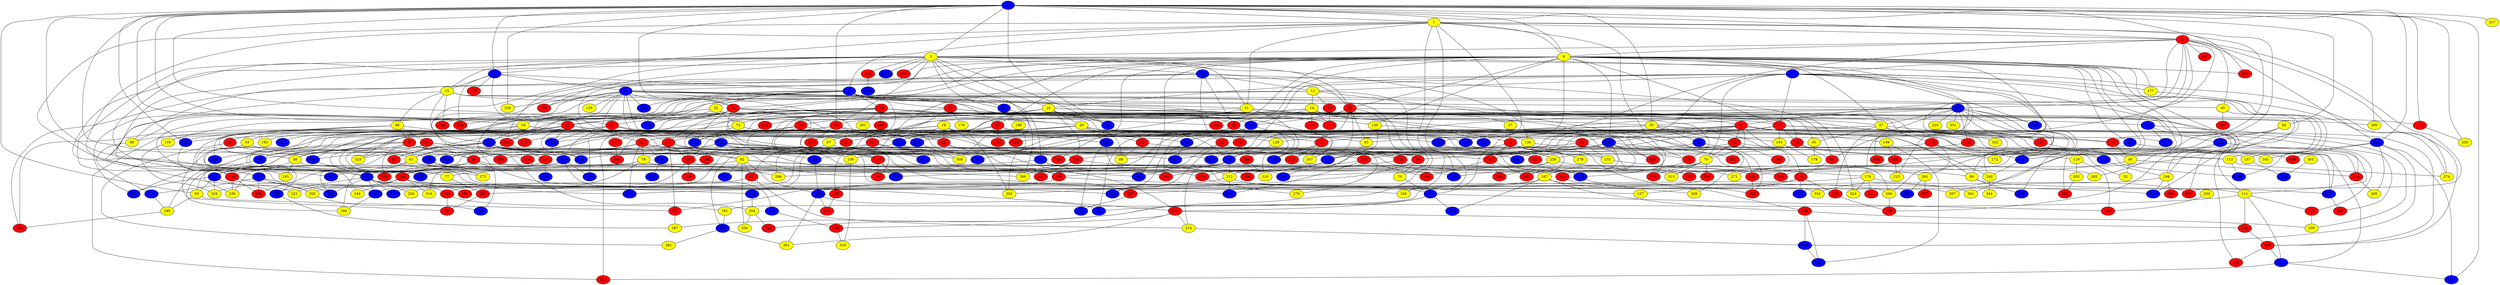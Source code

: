graph {
0 [style = filled fillcolor = blue];
1 [style = filled fillcolor = yellow];
2 [style = filled fillcolor = red];
3 [style = filled fillcolor = yellow];
4 [style = filled fillcolor = blue];
5 [style = filled fillcolor = blue];
6 [style = filled fillcolor = blue];
7 [style = filled fillcolor = blue];
8 [style = filled fillcolor = yellow];
9 [style = filled fillcolor = red];
10 [style = filled fillcolor = red];
11 [style = filled fillcolor = blue];
12 [style = filled fillcolor = yellow];
13 [style = filled fillcolor = red];
14 [style = filled fillcolor = yellow];
15 [style = filled fillcolor = yellow];
16 [style = filled fillcolor = yellow];
17 [style = filled fillcolor = red];
18 [style = filled fillcolor = yellow];
19 [style = filled fillcolor = yellow];
20 [style = filled fillcolor = yellow];
21 [style = filled fillcolor = red];
22 [style = filled fillcolor = blue];
23 [style = filled fillcolor = red];
24 [style = filled fillcolor = red];
25 [style = filled fillcolor = red];
26 [style = filled fillcolor = blue];
27 [style = filled fillcolor = red];
28 [style = filled fillcolor = red];
29 [style = filled fillcolor = blue];
30 [style = filled fillcolor = red];
31 [style = filled fillcolor = red];
32 [style = filled fillcolor = yellow];
33 [style = filled fillcolor = yellow];
34 [style = filled fillcolor = blue];
35 [style = filled fillcolor = blue];
36 [style = filled fillcolor = red];
37 [style = filled fillcolor = yellow];
38 [style = filled fillcolor = blue];
39 [style = filled fillcolor = red];
40 [style = filled fillcolor = red];
41 [style = filled fillcolor = red];
42 [style = filled fillcolor = red];
43 [style = filled fillcolor = red];
44 [style = filled fillcolor = blue];
45 [style = filled fillcolor = yellow];
46 [style = filled fillcolor = yellow];
47 [style = filled fillcolor = red];
48 [style = filled fillcolor = yellow];
49 [style = filled fillcolor = blue];
50 [style = filled fillcolor = red];
51 [style = filled fillcolor = yellow];
52 [style = filled fillcolor = yellow];
53 [style = filled fillcolor = yellow];
54 [style = filled fillcolor = blue];
55 [style = filled fillcolor = blue];
56 [style = filled fillcolor = red];
57 [style = filled fillcolor = yellow];
58 [style = filled fillcolor = blue];
59 [style = filled fillcolor = red];
60 [style = filled fillcolor = blue];
61 [style = filled fillcolor = yellow];
62 [style = filled fillcolor = red];
63 [style = filled fillcolor = red];
64 [style = filled fillcolor = blue];
65 [style = filled fillcolor = yellow];
66 [style = filled fillcolor = yellow];
67 [style = filled fillcolor = yellow];
68 [style = filled fillcolor = red];
69 [style = filled fillcolor = red];
70 [style = filled fillcolor = yellow];
71 [style = filled fillcolor = blue];
72 [style = filled fillcolor = red];
73 [style = filled fillcolor = red];
74 [style = filled fillcolor = yellow];
75 [style = filled fillcolor = red];
76 [style = filled fillcolor = yellow];
77 [style = filled fillcolor = yellow];
78 [style = filled fillcolor = yellow];
79 [style = filled fillcolor = red];
80 [style = filled fillcolor = red];
81 [style = filled fillcolor = red];
82 [style = filled fillcolor = yellow];
83 [style = filled fillcolor = yellow];
84 [style = filled fillcolor = yellow];
85 [style = filled fillcolor = red];
86 [style = filled fillcolor = red];
87 [style = filled fillcolor = red];
88 [style = filled fillcolor = yellow];
89 [style = filled fillcolor = yellow];
90 [style = filled fillcolor = red];
91 [style = filled fillcolor = blue];
92 [style = filled fillcolor = blue];
93 [style = filled fillcolor = yellow];
94 [style = filled fillcolor = blue];
95 [style = filled fillcolor = red];
96 [style = filled fillcolor = yellow];
97 [style = filled fillcolor = blue];
98 [style = filled fillcolor = blue];
99 [style = filled fillcolor = blue];
100 [style = filled fillcolor = red];
101 [style = filled fillcolor = blue];
102 [style = filled fillcolor = blue];
103 [style = filled fillcolor = blue];
104 [style = filled fillcolor = blue];
105 [style = filled fillcolor = red];
106 [style = filled fillcolor = blue];
107 [style = filled fillcolor = red];
108 [style = filled fillcolor = red];
109 [style = filled fillcolor = blue];
110 [style = filled fillcolor = blue];
111 [style = filled fillcolor = yellow];
112 [style = filled fillcolor = blue];
113 [style = filled fillcolor = yellow];
114 [style = filled fillcolor = red];
115 [style = filled fillcolor = red];
116 [style = filled fillcolor = red];
117 [style = filled fillcolor = red];
118 [style = filled fillcolor = red];
119 [style = filled fillcolor = yellow];
120 [style = filled fillcolor = yellow];
121 [style = filled fillcolor = red];
122 [style = filled fillcolor = red];
123 [style = filled fillcolor = blue];
124 [style = filled fillcolor = blue];
125 [style = filled fillcolor = blue];
126 [style = filled fillcolor = yellow];
127 [style = filled fillcolor = yellow];
128 [style = filled fillcolor = yellow];
129 [style = filled fillcolor = yellow];
130 [style = filled fillcolor = blue];
131 [style = filled fillcolor = blue];
132 [style = filled fillcolor = red];
133 [style = filled fillcolor = blue];
134 [style = filled fillcolor = red];
135 [style = filled fillcolor = yellow];
136 [style = filled fillcolor = yellow];
137 [style = filled fillcolor = blue];
138 [style = filled fillcolor = red];
139 [style = filled fillcolor = blue];
140 [style = filled fillcolor = blue];
141 [style = filled fillcolor = blue];
142 [style = filled fillcolor = red];
143 [style = filled fillcolor = red];
144 [style = filled fillcolor = red];
145 [style = filled fillcolor = red];
146 [style = filled fillcolor = blue];
147 [style = filled fillcolor = blue];
148 [style = filled fillcolor = red];
149 [style = filled fillcolor = yellow];
150 [style = filled fillcolor = red];
151 [style = filled fillcolor = blue];
152 [style = filled fillcolor = blue];
153 [style = filled fillcolor = red];
154 [style = filled fillcolor = yellow];
155 [style = filled fillcolor = yellow];
156 [style = filled fillcolor = blue];
157 [style = filled fillcolor = yellow];
158 [style = filled fillcolor = blue];
159 [style = filled fillcolor = blue];
160 [style = filled fillcolor = yellow];
161 [style = filled fillcolor = blue];
162 [style = filled fillcolor = blue];
163 [style = filled fillcolor = red];
164 [style = filled fillcolor = blue];
165 [style = filled fillcolor = blue];
166 [style = filled fillcolor = red];
167 [style = filled fillcolor = yellow];
168 [style = filled fillcolor = red];
169 [style = filled fillcolor = red];
170 [style = filled fillcolor = yellow];
171 [style = filled fillcolor = red];
172 [style = filled fillcolor = yellow];
173 [style = filled fillcolor = blue];
174 [style = filled fillcolor = blue];
175 [style = filled fillcolor = red];
176 [style = filled fillcolor = yellow];
177 [style = filled fillcolor = yellow];
178 [style = filled fillcolor = yellow];
179 [style = filled fillcolor = blue];
180 [style = filled fillcolor = blue];
181 [style = filled fillcolor = yellow];
182 [style = filled fillcolor = red];
183 [style = filled fillcolor = red];
184 [style = filled fillcolor = yellow];
185 [style = filled fillcolor = red];
186 [style = filled fillcolor = red];
187 [style = filled fillcolor = yellow];
188 [style = filled fillcolor = blue];
189 [style = filled fillcolor = red];
190 [style = filled fillcolor = red];
191 [style = filled fillcolor = blue];
192 [style = filled fillcolor = red];
193 [style = filled fillcolor = yellow];
194 [style = filled fillcolor = yellow];
195 [style = filled fillcolor = red];
196 [style = filled fillcolor = red];
197 [style = filled fillcolor = red];
198 [style = filled fillcolor = yellow];
199 [style = filled fillcolor = red];
200 [style = filled fillcolor = yellow];
201 [style = filled fillcolor = yellow];
202 [style = filled fillcolor = yellow];
203 [style = filled fillcolor = yellow];
204 [style = filled fillcolor = blue];
205 [style = filled fillcolor = red];
206 [style = filled fillcolor = red];
207 [style = filled fillcolor = yellow];
208 [style = filled fillcolor = red];
209 [style = filled fillcolor = red];
210 [style = filled fillcolor = blue];
211 [style = filled fillcolor = blue];
212 [style = filled fillcolor = yellow];
213 [style = filled fillcolor = red];
214 [style = filled fillcolor = yellow];
215 [style = filled fillcolor = yellow];
216 [style = filled fillcolor = red];
217 [style = filled fillcolor = red];
218 [style = filled fillcolor = blue];
219 [style = filled fillcolor = blue];
220 [style = filled fillcolor = yellow];
221 [style = filled fillcolor = yellow];
222 [style = filled fillcolor = blue];
223 [style = filled fillcolor = blue];
224 [style = filled fillcolor = red];
225 [style = filled fillcolor = yellow];
226 [style = filled fillcolor = red];
227 [style = filled fillcolor = blue];
228 [style = filled fillcolor = red];
229 [style = filled fillcolor = red];
230 [style = filled fillcolor = yellow];
231 [style = filled fillcolor = red];
232 [style = filled fillcolor = blue];
233 [style = filled fillcolor = yellow];
234 [style = filled fillcolor = blue];
235 [style = filled fillcolor = yellow];
236 [style = filled fillcolor = red];
237 [style = filled fillcolor = red];
238 [style = filled fillcolor = blue];
239 [style = filled fillcolor = yellow];
240 [style = filled fillcolor = yellow];
241 [style = filled fillcolor = blue];
242 [style = filled fillcolor = red];
243 [style = filled fillcolor = red];
244 [style = filled fillcolor = blue];
245 [style = filled fillcolor = yellow];
246 [style = filled fillcolor = red];
247 [style = filled fillcolor = blue];
248 [style = filled fillcolor = blue];
249 [style = filled fillcolor = yellow];
250 [style = filled fillcolor = red];
251 [style = filled fillcolor = blue];
252 [style = filled fillcolor = red];
253 [style = filled fillcolor = blue];
254 [style = filled fillcolor = red];
255 [style = filled fillcolor = blue];
256 [style = filled fillcolor = yellow];
257 [style = filled fillcolor = red];
258 [style = filled fillcolor = red];
259 [style = filled fillcolor = red];
260 [style = filled fillcolor = yellow];
261 [style = filled fillcolor = blue];
262 [style = filled fillcolor = red];
263 [style = filled fillcolor = red];
264 [style = filled fillcolor = yellow];
265 [style = filled fillcolor = red];
266 [style = filled fillcolor = yellow];
267 [style = filled fillcolor = red];
268 [style = filled fillcolor = blue];
269 [style = filled fillcolor = blue];
270 [style = filled fillcolor = yellow];
271 [style = filled fillcolor = yellow];
272 [style = filled fillcolor = blue];
273 [style = filled fillcolor = yellow];
274 [style = filled fillcolor = yellow];
275 [style = filled fillcolor = blue];
276 [style = filled fillcolor = red];
277 [style = filled fillcolor = red];
278 [style = filled fillcolor = yellow];
279 [style = filled fillcolor = red];
280 [style = filled fillcolor = red];
281 [style = filled fillcolor = yellow];
282 [style = filled fillcolor = yellow];
283 [style = filled fillcolor = blue];
284 [style = filled fillcolor = red];
285 [style = filled fillcolor = red];
286 [style = filled fillcolor = blue];
287 [style = filled fillcolor = blue];
288 [style = filled fillcolor = yellow];
289 [style = filled fillcolor = red];
290 [style = filled fillcolor = red];
291 [style = filled fillcolor = yellow];
292 [style = filled fillcolor = yellow];
293 [style = filled fillcolor = red];
294 [style = filled fillcolor = yellow];
295 [style = filled fillcolor = yellow];
296 [style = filled fillcolor = red];
297 [style = filled fillcolor = red];
298 [style = filled fillcolor = red];
299 [style = filled fillcolor = red];
300 [style = filled fillcolor = yellow];
301 [style = filled fillcolor = yellow];
302 [style = filled fillcolor = yellow];
303 [style = filled fillcolor = yellow];
304 [style = filled fillcolor = red];
305 [style = filled fillcolor = red];
306 [style = filled fillcolor = red];
307 [style = filled fillcolor = yellow];
308 [style = filled fillcolor = yellow];
309 [style = filled fillcolor = red];
310 [style = filled fillcolor = yellow];
311 [style = filled fillcolor = blue];
312 [style = filled fillcolor = blue];
313 [style = filled fillcolor = yellow];
314 [style = filled fillcolor = red];
315 [style = filled fillcolor = red];
316 [style = filled fillcolor = yellow];
317 [style = filled fillcolor = yellow];
318 [style = filled fillcolor = blue];
319 [style = filled fillcolor = yellow];
320 [style = filled fillcolor = yellow];
321 [style = filled fillcolor = blue];
322 [style = filled fillcolor = red];
323 [style = filled fillcolor = red];
324 [style = filled fillcolor = yellow];
325 [style = filled fillcolor = yellow];
326 [style = filled fillcolor = red];
327 [style = filled fillcolor = red];
328 [style = filled fillcolor = red];
329 [style = filled fillcolor = yellow];
330 [style = filled fillcolor = red];
331 [style = filled fillcolor = yellow];
332 [style = filled fillcolor = red];
333 [style = filled fillcolor = red];
334 [style = filled fillcolor = yellow];
335 [style = filled fillcolor = blue];
336 [style = filled fillcolor = yellow];
337 [style = filled fillcolor = blue];
338 [style = filled fillcolor = blue];
339 [style = filled fillcolor = blue];
340 [style = filled fillcolor = blue];
341 [style = filled fillcolor = yellow];
342 [style = filled fillcolor = blue];
343 [style = filled fillcolor = red];
344 [style = filled fillcolor = yellow];
345 [style = filled fillcolor = yellow];
346 [style = filled fillcolor = red];
347 [style = filled fillcolor = blue];
0 -- 8;
0 -- 13;
0 -- 19;
0 -- 21;
0 -- 30;
0 -- 33;
0 -- 61;
0 -- 84;
0 -- 93;
0 -- 94;
0 -- 99;
0 -- 101;
0 -- 115;
0 -- 4;
0 -- 3;
0 -- 2;
0 -- 1;
0 -- 134;
0 -- 165;
0 -- 217;
0 -- 235;
0 -- 261;
0 -- 300;
0 -- 317;
0 -- 329;
1 -- 2;
1 -- 4;
1 -- 7;
1 -- 8;
1 -- 24;
1 -- 51;
1 -- 106;
1 -- 130;
1 -- 144;
1 -- 160;
1 -- 172;
1 -- 315;
1 -- 342;
2 -- 3;
2 -- 8;
2 -- 9;
2 -- 29;
2 -- 45;
2 -- 56;
2 -- 68;
2 -- 98;
2 -- 165;
2 -- 227;
2 -- 274;
2 -- 304;
2 -- 334;
3 -- 5;
3 -- 15;
3 -- 16;
3 -- 25;
3 -- 26;
3 -- 30;
3 -- 48;
3 -- 51;
3 -- 54;
3 -- 94;
3 -- 126;
3 -- 163;
3 -- 164;
3 -- 182;
3 -- 209;
3 -- 215;
3 -- 228;
3 -- 253;
3 -- 254;
3 -- 289;
4 -- 6;
4 -- 7;
4 -- 15;
4 -- 27;
4 -- 213;
4 -- 279;
5 -- 6;
5 -- 12;
5 -- 25;
5 -- 43;
5 -- 81;
5 -- 96;
5 -- 269;
5 -- 324;
6 -- 13;
6 -- 34;
6 -- 41;
6 -- 45;
6 -- 47;
6 -- 51;
6 -- 72;
6 -- 92;
6 -- 102;
6 -- 114;
6 -- 129;
6 -- 182;
6 -- 192;
6 -- 245;
6 -- 251;
6 -- 329;
6 -- 346;
7 -- 9;
7 -- 10;
7 -- 21;
7 -- 22;
7 -- 26;
7 -- 32;
7 -- 35;
7 -- 54;
7 -- 59;
7 -- 96;
7 -- 251;
7 -- 264;
7 -- 332;
8 -- 11;
8 -- 13;
8 -- 17;
8 -- 25;
8 -- 31;
8 -- 43;
8 -- 46;
8 -- 47;
8 -- 49;
8 -- 57;
8 -- 67;
8 -- 100;
8 -- 108;
8 -- 112;
8 -- 118;
8 -- 120;
8 -- 125;
8 -- 131;
8 -- 133;
8 -- 147;
8 -- 176;
8 -- 177;
8 -- 179;
8 -- 217;
8 -- 234;
8 -- 282;
8 -- 286;
8 -- 341;
9 -- 44;
9 -- 50;
9 -- 52;
9 -- 76;
9 -- 79;
9 -- 99;
9 -- 112;
9 -- 113;
9 -- 143;
9 -- 149;
9 -- 152;
9 -- 156;
9 -- 212;
9 -- 240;
9 -- 302;
9 -- 311;
10 -- 17;
10 -- 20;
10 -- 28;
10 -- 31;
10 -- 33;
10 -- 62;
10 -- 102;
10 -- 111;
10 -- 118;
10 -- 120;
10 -- 180;
10 -- 183;
10 -- 201;
10 -- 226;
10 -- 258;
11 -- 12;
11 -- 16;
11 -- 17;
11 -- 23;
11 -- 42;
11 -- 76;
11 -- 113;
11 -- 157;
11 -- 177;
11 -- 194;
11 -- 211;
11 -- 271;
11 -- 343;
12 -- 14;
12 -- 19;
12 -- 73;
12 -- 100;
12 -- 160;
12 -- 320;
13 -- 19;
13 -- 20;
13 -- 27;
13 -- 53;
13 -- 91;
13 -- 108;
13 -- 115;
13 -- 124;
13 -- 224;
13 -- 273;
13 -- 307;
14 -- 24;
14 -- 30;
14 -- 35;
14 -- 37;
14 -- 40;
14 -- 42;
14 -- 65;
14 -- 68;
14 -- 74;
14 -- 114;
14 -- 153;
14 -- 167;
14 -- 184;
14 -- 242;
14 -- 323;
15 -- 29;
15 -- 55;
15 -- 60;
15 -- 66;
15 -- 97;
15 -- 196;
15 -- 236;
16 -- 20;
16 -- 21;
16 -- 43;
16 -- 85;
16 -- 90;
16 -- 94;
16 -- 123;
16 -- 155;
16 -- 194;
16 -- 262;
16 -- 304;
17 -- 24;
17 -- 28;
17 -- 61;
17 -- 145;
17 -- 154;
17 -- 200;
17 -- 205;
17 -- 206;
17 -- 347;
18 -- 22;
18 -- 38;
18 -- 67;
18 -- 69;
18 -- 71;
18 -- 83;
18 -- 116;
18 -- 174;
18 -- 197;
18 -- 296;
19 -- 23;
19 -- 55;
19 -- 168;
19 -- 193;
19 -- 240;
19 -- 287;
19 -- 343;
20 -- 31;
20 -- 36;
20 -- 63;
20 -- 85;
20 -- 88;
20 -- 89;
20 -- 105;
20 -- 123;
20 -- 155;
20 -- 162;
20 -- 263;
21 -- 64;
21 -- 69;
21 -- 80;
21 -- 100;
21 -- 104;
21 -- 106;
21 -- 144;
21 -- 290;
21 -- 325;
22 -- 77;
22 -- 142;
22 -- 306;
23 -- 39;
23 -- 60;
23 -- 135;
23 -- 266;
24 -- 46;
25 -- 35;
25 -- 57;
25 -- 60;
25 -- 70;
25 -- 83;
25 -- 229;
25 -- 307;
26 -- 198;
26 -- 260;
27 -- 39;
27 -- 44;
27 -- 96;
27 -- 104;
27 -- 128;
27 -- 242;
28 -- 68;
28 -- 119;
28 -- 139;
28 -- 157;
28 -- 239;
29 -- 33;
29 -- 57;
29 -- 107;
29 -- 116;
29 -- 128;
29 -- 161;
29 -- 179;
29 -- 188;
29 -- 208;
29 -- 220;
29 -- 256;
29 -- 280;
29 -- 290;
29 -- 291;
29 -- 331;
30 -- 38;
30 -- 55;
30 -- 69;
30 -- 77;
30 -- 122;
30 -- 123;
30 -- 125;
30 -- 126;
30 -- 139;
30 -- 241;
30 -- 323;
31 -- 48;
31 -- 95;
31 -- 107;
31 -- 109;
31 -- 118;
31 -- 136;
31 -- 145;
31 -- 205;
32 -- 74;
32 -- 103;
32 -- 196;
32 -- 262;
33 -- 46;
33 -- 48;
33 -- 50;
33 -- 58;
33 -- 83;
33 -- 136;
33 -- 189;
33 -- 313;
34 -- 38;
34 -- 71;
34 -- 131;
34 -- 150;
34 -- 207;
34 -- 211;
34 -- 212;
34 -- 237;
34 -- 238;
35 -- 41;
35 -- 159;
35 -- 252;
35 -- 322;
36 -- 88;
36 -- 270;
37 -- 42;
38 -- 230;
39 -- 70;
39 -- 95;
40 -- 91;
40 -- 97;
40 -- 124;
40 -- 244;
41 -- 78;
41 -- 102;
41 -- 110;
41 -- 113;
41 -- 137;
41 -- 158;
41 -- 174;
41 -- 254;
41 -- 322;
42 -- 64;
42 -- 121;
42 -- 135;
42 -- 243;
42 -- 262;
42 -- 278;
43 -- 142;
43 -- 171;
43 -- 260;
43 -- 310;
44 -- 211;
44 -- 285;
45 -- 250;
45 -- 267;
46 -- 52;
46 -- 142;
46 -- 186;
47 -- 72;
47 -- 154;
47 -- 162;
47 -- 228;
47 -- 257;
47 -- 308;
48 -- 245;
48 -- 249;
48 -- 260;
49 -- 111;
49 -- 199;
50 -- 76;
50 -- 101;
50 -- 166;
50 -- 345;
51 -- 89;
51 -- 159;
51 -- 213;
51 -- 243;
51 -- 244;
53 -- 90;
53 -- 241;
53 -- 333;
54 -- 98;
54 -- 202;
54 -- 210;
54 -- 223;
54 -- 276;
55 -- 61;
55 -- 62;
55 -- 64;
55 -- 85;
55 -- 93;
55 -- 127;
55 -- 173;
55 -- 325;
57 -- 65;
57 -- 88;
57 -- 117;
57 -- 122;
57 -- 138;
57 -- 209;
58 -- 186;
58 -- 192;
59 -- 67;
59 -- 74;
59 -- 82;
59 -- 117;
59 -- 140;
59 -- 170;
59 -- 300;
60 -- 89;
60 -- 134;
60 -- 212;
60 -- 214;
60 -- 342;
61 -- 71;
61 -- 97;
61 -- 224;
61 -- 313;
62 -- 273;
63 -- 78;
63 -- 87;
63 -- 107;
63 -- 283;
63 -- 285;
65 -- 178;
66 -- 75;
66 -- 86;
66 -- 99;
66 -- 139;
66 -- 171;
66 -- 191;
67 -- 121;
67 -- 328;
68 -- 79;
69 -- 132;
69 -- 152;
70 -- 98;
71 -- 92;
71 -- 93;
71 -- 202;
71 -- 221;
71 -- 225;
73 -- 114;
74 -- 91;
74 -- 104;
74 -- 161;
75 -- 82;
75 -- 132;
75 -- 135;
75 -- 191;
75 -- 294;
75 -- 325;
75 -- 328;
76 -- 105;
76 -- 130;
76 -- 185;
76 -- 224;
76 -- 313;
77 -- 330;
78 -- 130;
78 -- 175;
78 -- 223;
78 -- 248;
78 -- 276;
79 -- 127;
79 -- 164;
79 -- 236;
79 -- 268;
80 -- 109;
80 -- 281;
81 -- 145;
81 -- 147;
81 -- 173;
81 -- 311;
82 -- 87;
82 -- 147;
82 -- 167;
82 -- 204;
82 -- 316;
82 -- 335;
82 -- 336;
83 -- 255;
84 -- 141;
84 -- 297;
84 -- 326;
85 -- 173;
85 -- 176;
86 -- 90;
86 -- 92;
86 -- 226;
86 -- 308;
86 -- 309;
87 -- 169;
87 -- 214;
89 -- 137;
89 -- 188;
90 -- 134;
90 -- 144;
90 -- 232;
90 -- 297;
93 -- 95;
93 -- 249;
95 -- 187;
96 -- 210;
97 -- 111;
97 -- 133;
97 -- 164;
97 -- 169;
97 -- 218;
97 -- 223;
97 -- 248;
97 -- 256;
98 -- 132;
98 -- 187;
98 -- 246;
98 -- 275;
99 -- 133;
100 -- 216;
100 -- 238;
101 -- 204;
102 -- 151;
102 -- 180;
102 -- 230;
106 -- 239;
107 -- 202;
107 -- 265;
107 -- 315;
108 -- 252;
109 -- 273;
109 -- 288;
110 -- 272;
111 -- 143;
111 -- 148;
111 -- 222;
111 -- 347;
112 -- 121;
112 -- 156;
112 -- 167;
112 -- 197;
112 -- 218;
112 -- 231;
112 -- 263;
113 -- 274;
113 -- 286;
115 -- 235;
116 -- 208;
116 -- 286;
117 -- 146;
118 -- 158;
118 -- 226;
119 -- 203;
119 -- 246;
120 -- 156;
120 -- 337;
121 -- 197;
121 -- 259;
121 -- 298;
122 -- 159;
122 -- 258;
122 -- 307;
123 -- 124;
123 -- 222;
123 -- 288;
125 -- 278;
126 -- 137;
126 -- 283;
128 -- 284;
132 -- 148;
132 -- 190;
132 -- 214;
132 -- 301;
133 -- 187;
134 -- 184;
134 -- 189;
134 -- 221;
134 -- 225;
134 -- 311;
134 -- 316;
134 -- 334;
135 -- 291;
136 -- 319;
137 -- 206;
138 -- 146;
138 -- 172;
138 -- 247;
138 -- 266;
139 -- 309;
140 -- 141;
140 -- 165;
140 -- 227;
141 -- 161;
141 -- 186;
141 -- 299;
142 -- 243;
143 -- 200;
144 -- 160;
144 -- 230;
144 -- 276;
145 -- 158;
145 -- 271;
146 -- 194;
148 -- 209;
149 -- 199;
149 -- 312;
151 -- 190;
154 -- 178;
155 -- 225;
156 -- 175;
156 -- 285;
156 -- 306;
157 -- 338;
161 -- 240;
162 -- 255;
162 -- 321;
163 -- 340;
164 -- 294;
165 -- 168;
165 -- 219;
165 -- 261;
165 -- 295;
165 -- 345;
167 -- 174;
167 -- 195;
167 -- 204;
167 -- 275;
167 -- 341;
169 -- 181;
169 -- 333;
170 -- 292;
173 -- 195;
175 -- 270;
176 -- 181;
176 -- 304;
176 -- 314;
176 -- 324;
177 -- 274;
181 -- 247;
185 -- 237;
186 -- 295;
190 -- 319;
194 -- 207;
194 -- 234;
194 -- 293;
195 -- 200;
195 -- 219;
195 -- 312;
198 -- 292;
199 -- 215;
199 -- 255;
202 -- 269;
203 -- 280;
204 -- 301;
204 -- 305;
204 -- 347;
205 -- 232;
205 -- 259;
205 -- 294;
209 -- 222;
209 -- 250;
210 -- 249;
212 -- 232;
212 -- 266;
212 -- 292;
214 -- 219;
216 -- 309;
216 -- 339;
218 -- 264;
219 -- 312;
222 -- 242;
222 -- 261;
224 -- 234;
224 -- 330;
229 -- 277;
233 -- 246;
236 -- 299;
237 -- 321;
239 -- 241;
239 -- 282;
239 -- 298;
240 -- 344;
244 -- 308;
247 -- 281;
247 -- 301;
249 -- 343;
257 -- 305;
262 -- 288;
262 -- 326;
262 -- 332;
264 -- 336;
264 -- 346;
266 -- 299;
277 -- 296;
284 -- 310;
291 -- 318;
291 -- 327;
303 -- 338;
315 -- 320;
330 -- 333;
}
